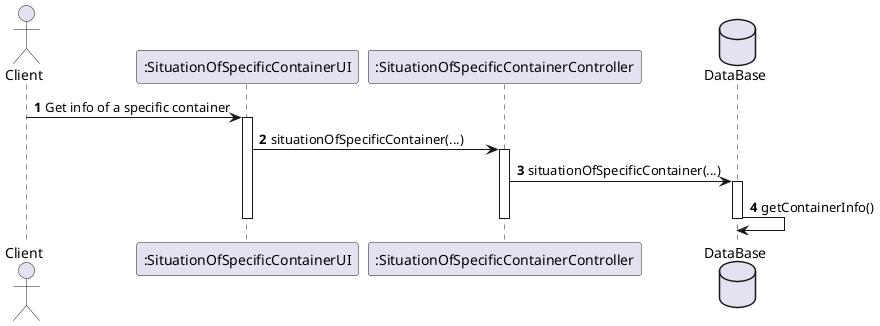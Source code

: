 @startuml
'https://plantuml.com/sequence-diagram

autonumber

actor       Client             as Sc
participant    ":SituationOfSpecificContainerUI"         as UI
participant    ":SituationOfSpecificContainerController" as CTRL
database DataBase as db

Sc -> UI : Get info of a specific container
activate UI

UI -> CTRL : situationOfSpecificContainer(...)

activate CTRL

CTRL -> db : situationOfSpecificContainer(...)

activate db


db -> db : getContainerInfo()

deactivate db

deactivate CTRL

deactivate UI
@enduml
